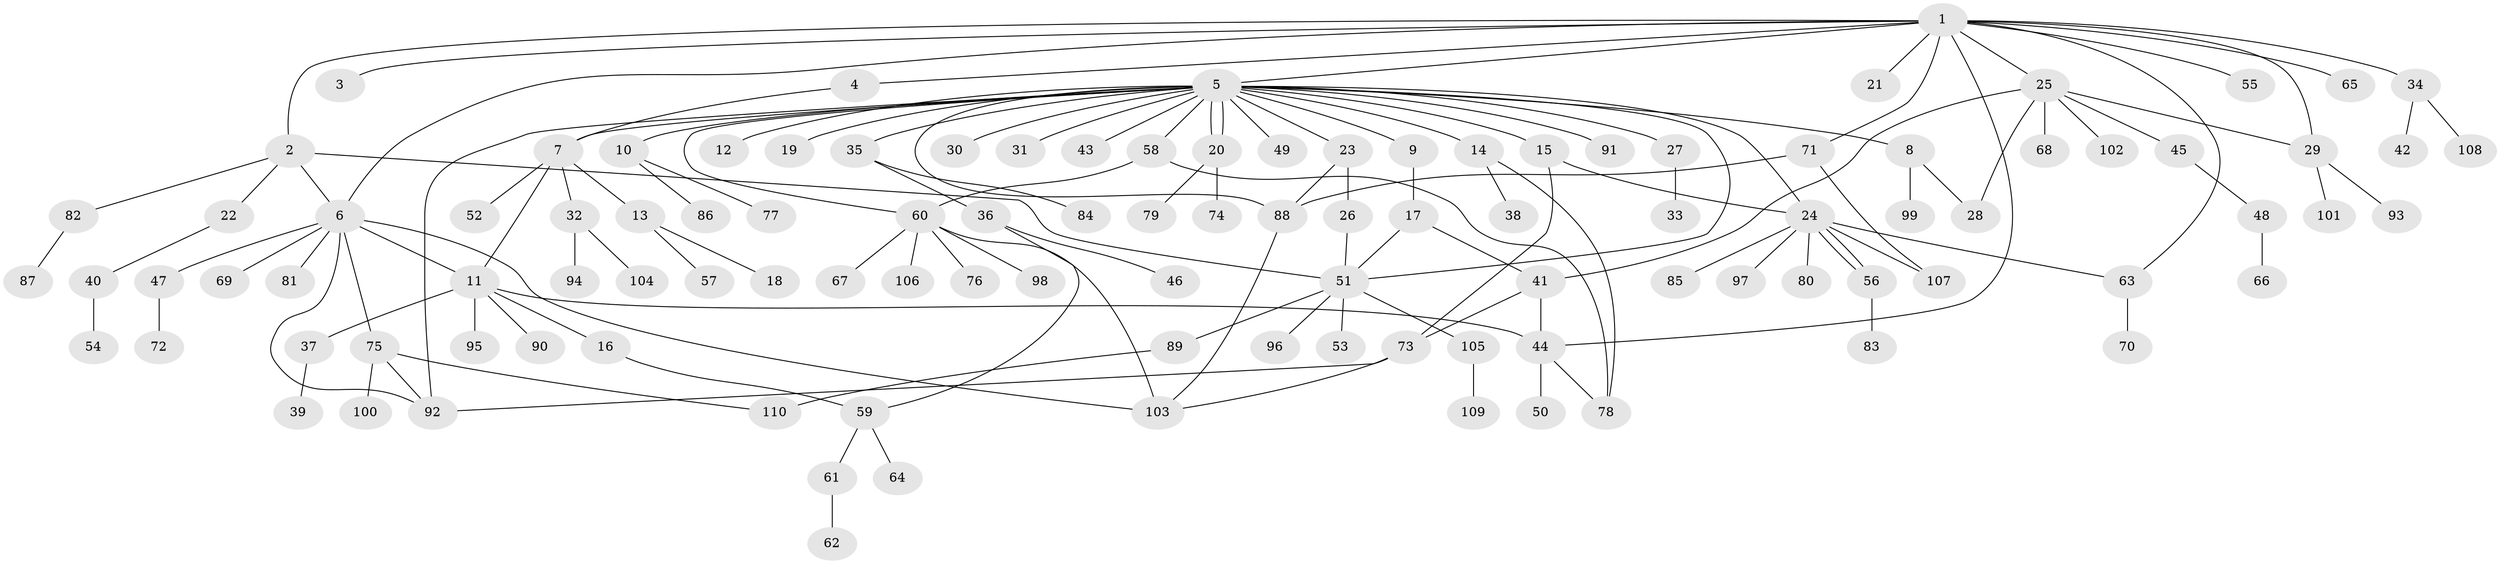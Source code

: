 // coarse degree distribution, {12: 0.012987012987012988, 11: 0.012987012987012988, 6: 0.05194805194805195, 26: 0.012987012987012988, 3: 0.12987012987012986, 2: 0.11688311688311688, 10: 0.012987012987012988, 1: 0.5844155844155844, 8: 0.012987012987012988, 4: 0.025974025974025976, 7: 0.025974025974025976}
// Generated by graph-tools (version 1.1) at 2025/41/03/06/25 10:41:47]
// undirected, 110 vertices, 139 edges
graph export_dot {
graph [start="1"]
  node [color=gray90,style=filled];
  1;
  2;
  3;
  4;
  5;
  6;
  7;
  8;
  9;
  10;
  11;
  12;
  13;
  14;
  15;
  16;
  17;
  18;
  19;
  20;
  21;
  22;
  23;
  24;
  25;
  26;
  27;
  28;
  29;
  30;
  31;
  32;
  33;
  34;
  35;
  36;
  37;
  38;
  39;
  40;
  41;
  42;
  43;
  44;
  45;
  46;
  47;
  48;
  49;
  50;
  51;
  52;
  53;
  54;
  55;
  56;
  57;
  58;
  59;
  60;
  61;
  62;
  63;
  64;
  65;
  66;
  67;
  68;
  69;
  70;
  71;
  72;
  73;
  74;
  75;
  76;
  77;
  78;
  79;
  80;
  81;
  82;
  83;
  84;
  85;
  86;
  87;
  88;
  89;
  90;
  91;
  92;
  93;
  94;
  95;
  96;
  97;
  98;
  99;
  100;
  101;
  102;
  103;
  104;
  105;
  106;
  107;
  108;
  109;
  110;
  1 -- 2;
  1 -- 3;
  1 -- 4;
  1 -- 5;
  1 -- 6;
  1 -- 21;
  1 -- 25;
  1 -- 29;
  1 -- 34;
  1 -- 44;
  1 -- 55;
  1 -- 63;
  1 -- 65;
  1 -- 71;
  2 -- 6;
  2 -- 22;
  2 -- 51;
  2 -- 82;
  4 -- 7;
  5 -- 7;
  5 -- 8;
  5 -- 9;
  5 -- 10;
  5 -- 12;
  5 -- 14;
  5 -- 15;
  5 -- 19;
  5 -- 20;
  5 -- 20;
  5 -- 23;
  5 -- 24;
  5 -- 27;
  5 -- 30;
  5 -- 31;
  5 -- 35;
  5 -- 43;
  5 -- 49;
  5 -- 51;
  5 -- 58;
  5 -- 60;
  5 -- 88;
  5 -- 91;
  5 -- 92;
  6 -- 11;
  6 -- 47;
  6 -- 69;
  6 -- 75;
  6 -- 81;
  6 -- 92;
  6 -- 103;
  7 -- 11;
  7 -- 13;
  7 -- 32;
  7 -- 52;
  8 -- 28;
  8 -- 99;
  9 -- 17;
  10 -- 77;
  10 -- 86;
  11 -- 16;
  11 -- 37;
  11 -- 44;
  11 -- 90;
  11 -- 95;
  13 -- 18;
  13 -- 57;
  14 -- 38;
  14 -- 78;
  15 -- 24;
  15 -- 73;
  16 -- 59;
  17 -- 41;
  17 -- 51;
  20 -- 74;
  20 -- 79;
  22 -- 40;
  23 -- 26;
  23 -- 88;
  24 -- 56;
  24 -- 56;
  24 -- 63;
  24 -- 80;
  24 -- 85;
  24 -- 97;
  24 -- 107;
  25 -- 28;
  25 -- 29;
  25 -- 41;
  25 -- 45;
  25 -- 68;
  25 -- 102;
  26 -- 51;
  27 -- 33;
  29 -- 93;
  29 -- 101;
  32 -- 94;
  32 -- 104;
  34 -- 42;
  34 -- 108;
  35 -- 36;
  35 -- 84;
  36 -- 46;
  36 -- 59;
  37 -- 39;
  40 -- 54;
  41 -- 44;
  41 -- 73;
  44 -- 50;
  44 -- 78;
  45 -- 48;
  47 -- 72;
  48 -- 66;
  51 -- 53;
  51 -- 89;
  51 -- 96;
  51 -- 105;
  56 -- 83;
  58 -- 60;
  58 -- 78;
  59 -- 61;
  59 -- 64;
  60 -- 67;
  60 -- 76;
  60 -- 98;
  60 -- 103;
  60 -- 106;
  61 -- 62;
  63 -- 70;
  71 -- 88;
  71 -- 107;
  73 -- 92;
  73 -- 103;
  75 -- 92;
  75 -- 100;
  75 -- 110;
  82 -- 87;
  88 -- 103;
  89 -- 110;
  105 -- 109;
}
